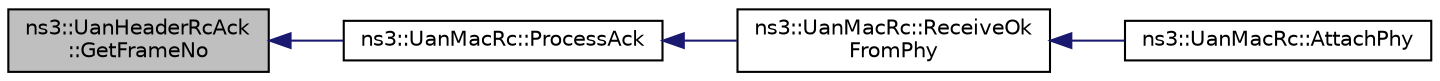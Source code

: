 digraph "ns3::UanHeaderRcAck::GetFrameNo"
{
  edge [fontname="Helvetica",fontsize="10",labelfontname="Helvetica",labelfontsize="10"];
  node [fontname="Helvetica",fontsize="10",shape=record];
  rankdir="LR";
  Node1 [label="ns3::UanHeaderRcAck\l::GetFrameNo",height=0.2,width=0.4,color="black", fillcolor="grey75", style="filled", fontcolor="black"];
  Node1 -> Node2 [dir="back",color="midnightblue",fontsize="10",style="solid"];
  Node2 [label="ns3::UanMacRc::ProcessAck",height=0.2,width=0.4,color="black", fillcolor="white", style="filled",URL="$dd/d87/classns3_1_1UanMacRc.html#a9c52fc366178533ec87fa9677c6c7f97"];
  Node2 -> Node3 [dir="back",color="midnightblue",fontsize="10",style="solid"];
  Node3 [label="ns3::UanMacRc::ReceiveOk\lFromPhy",height=0.2,width=0.4,color="black", fillcolor="white", style="filled",URL="$dd/d87/classns3_1_1UanMacRc.html#a04c4b6db8819b20151c8009553dbcd16"];
  Node3 -> Node4 [dir="back",color="midnightblue",fontsize="10",style="solid"];
  Node4 [label="ns3::UanMacRc::AttachPhy",height=0.2,width=0.4,color="black", fillcolor="white", style="filled",URL="$dd/d87/classns3_1_1UanMacRc.html#a389dcb7e687df088a34ac894e8637482"];
}
